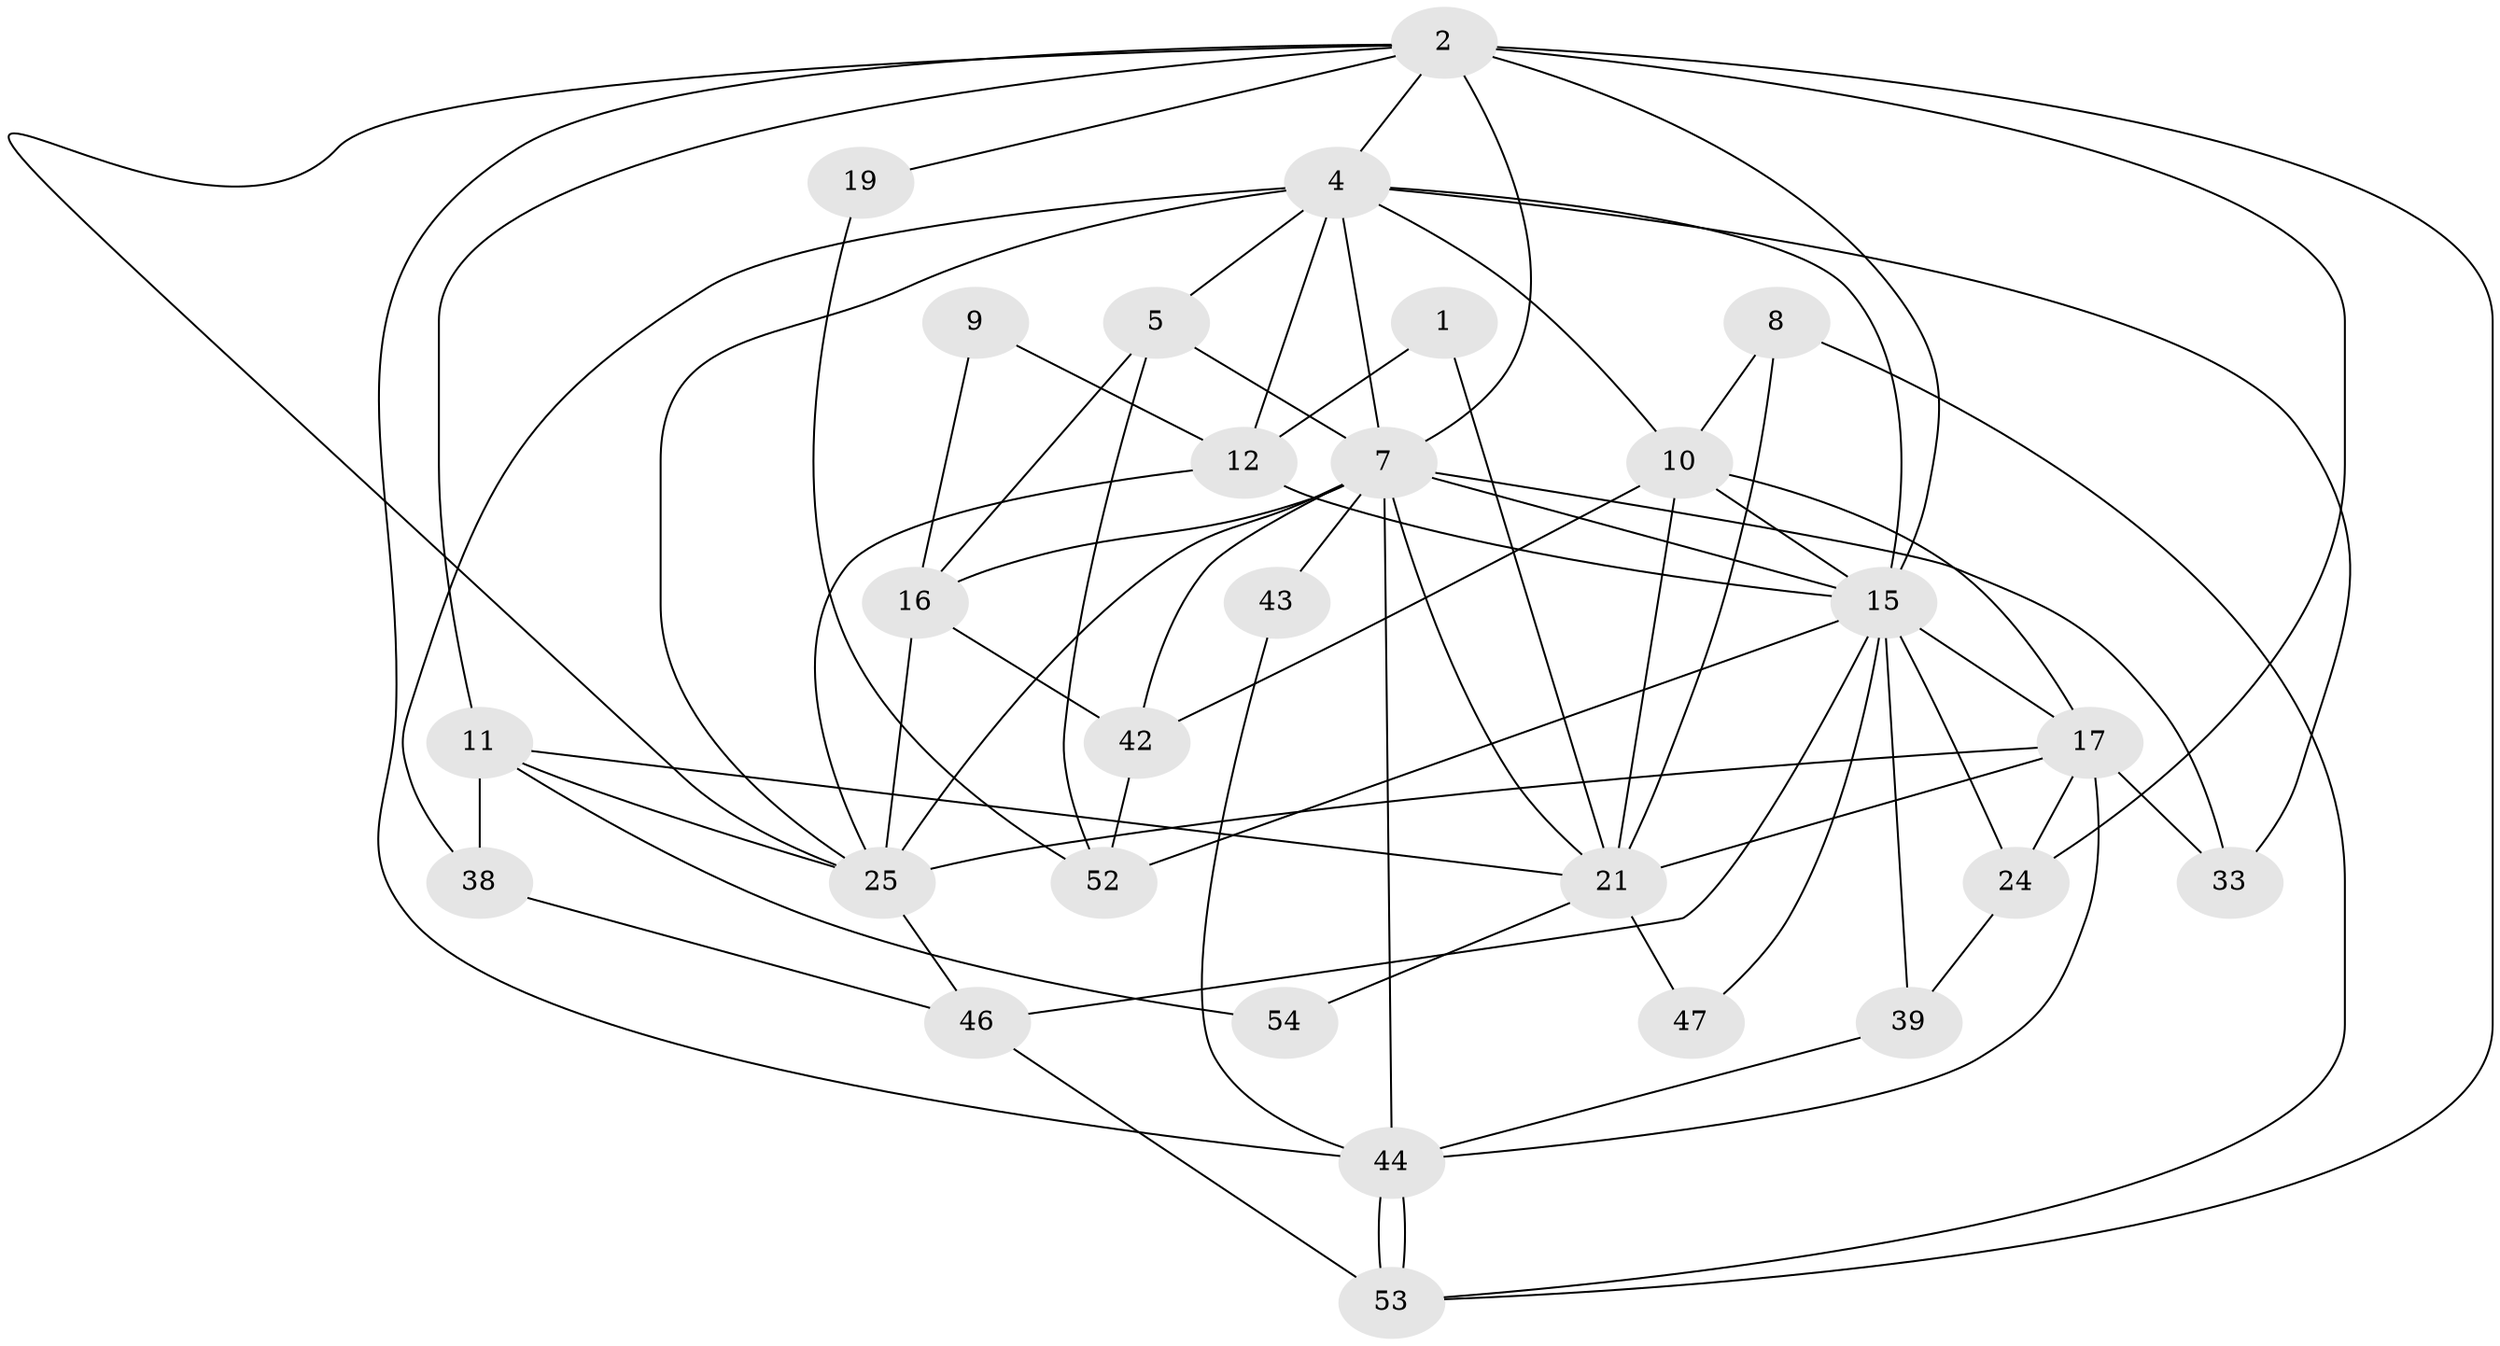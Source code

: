 // original degree distribution, {2: 0.14285714285714285, 3: 0.21428571428571427, 4: 0.3392857142857143, 6: 0.07142857142857142, 5: 0.17857142857142858, 7: 0.03571428571428571, 8: 0.017857142857142856}
// Generated by graph-tools (version 1.1) at 2025/15/03/09/25 04:15:19]
// undirected, 28 vertices, 70 edges
graph export_dot {
graph [start="1"]
  node [color=gray90,style=filled];
  1;
  2 [super="+3+6"];
  4 [super="+26+18"];
  5 [super="+40"];
  7 [super="+50+14+13"];
  8 [super="+36"];
  9;
  10 [super="+49+22"];
  11 [super="+30"];
  12 [super="+29"];
  15 [super="+28"];
  16 [super="+37"];
  17 [super="+34+23"];
  19;
  21 [super="+31"];
  24;
  25 [super="+55"];
  33 [super="+51"];
  38;
  39;
  42;
  43;
  44;
  46;
  47;
  52;
  53;
  54;
  1 -- 12;
  1 -- 21;
  2 -- 7 [weight=2];
  2 -- 19;
  2 -- 53;
  2 -- 24;
  2 -- 11 [weight=2];
  2 -- 15 [weight=2];
  2 -- 4;
  2 -- 25;
  2 -- 44;
  4 -- 7 [weight=2];
  4 -- 25;
  4 -- 12;
  4 -- 10;
  4 -- 5;
  4 -- 33 [weight=2];
  4 -- 38;
  4 -- 15;
  5 -- 52;
  5 -- 16;
  5 -- 7 [weight=2];
  7 -- 15;
  7 -- 33 [weight=2];
  7 -- 44 [weight=2];
  7 -- 21;
  7 -- 25;
  7 -- 42;
  7 -- 43;
  7 -- 16;
  8 -- 10;
  8 -- 53;
  8 -- 21;
  9 -- 12;
  9 -- 16;
  10 -- 17 [weight=2];
  10 -- 21 [weight=2];
  10 -- 42;
  10 -- 15;
  11 -- 21;
  11 -- 54;
  11 -- 25;
  11 -- 38;
  12 -- 25;
  12 -- 15;
  15 -- 39;
  15 -- 46;
  15 -- 47;
  15 -- 17 [weight=2];
  15 -- 52;
  15 -- 24;
  16 -- 25 [weight=2];
  16 -- 42;
  17 -- 25;
  17 -- 33;
  17 -- 21;
  17 -- 24;
  17 -- 44;
  19 -- 52;
  21 -- 54;
  21 -- 47;
  24 -- 39;
  25 -- 46;
  38 -- 46;
  39 -- 44;
  42 -- 52;
  43 -- 44;
  44 -- 53;
  44 -- 53;
  46 -- 53;
}
